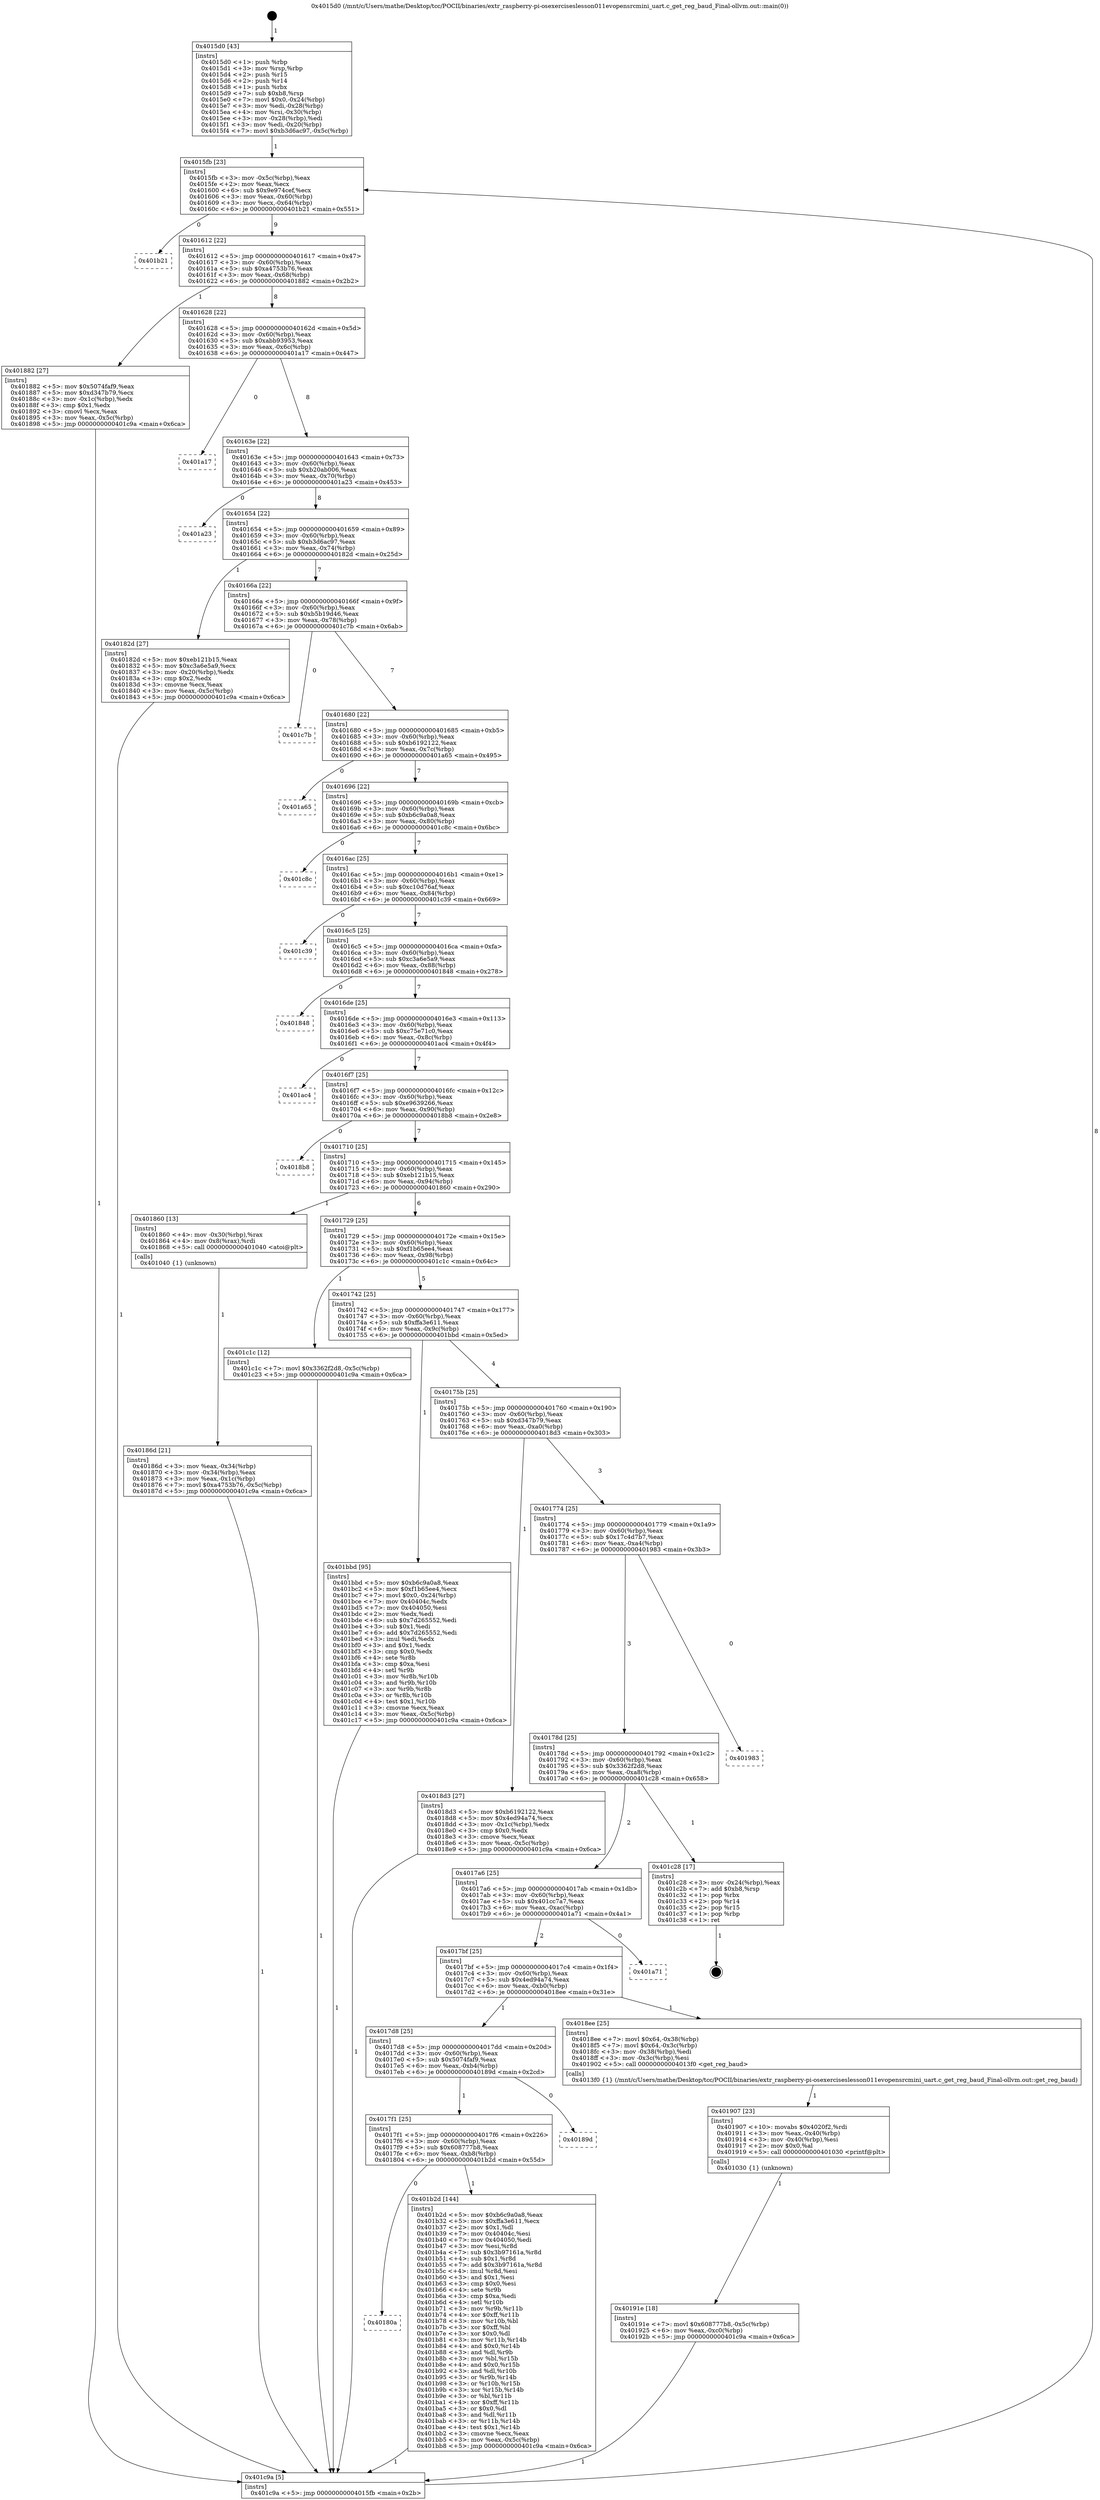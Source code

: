 digraph "0x4015d0" {
  label = "0x4015d0 (/mnt/c/Users/mathe/Desktop/tcc/POCII/binaries/extr_raspberry-pi-osexerciseslesson011evopensrcmini_uart.c_get_reg_baud_Final-ollvm.out::main(0))"
  labelloc = "t"
  node[shape=record]

  Entry [label="",width=0.3,height=0.3,shape=circle,fillcolor=black,style=filled]
  "0x4015fb" [label="{
     0x4015fb [23]\l
     | [instrs]\l
     &nbsp;&nbsp;0x4015fb \<+3\>: mov -0x5c(%rbp),%eax\l
     &nbsp;&nbsp;0x4015fe \<+2\>: mov %eax,%ecx\l
     &nbsp;&nbsp;0x401600 \<+6\>: sub $0x9e974cef,%ecx\l
     &nbsp;&nbsp;0x401606 \<+3\>: mov %eax,-0x60(%rbp)\l
     &nbsp;&nbsp;0x401609 \<+3\>: mov %ecx,-0x64(%rbp)\l
     &nbsp;&nbsp;0x40160c \<+6\>: je 0000000000401b21 \<main+0x551\>\l
  }"]
  "0x401b21" [label="{
     0x401b21\l
  }", style=dashed]
  "0x401612" [label="{
     0x401612 [22]\l
     | [instrs]\l
     &nbsp;&nbsp;0x401612 \<+5\>: jmp 0000000000401617 \<main+0x47\>\l
     &nbsp;&nbsp;0x401617 \<+3\>: mov -0x60(%rbp),%eax\l
     &nbsp;&nbsp;0x40161a \<+5\>: sub $0xa4753b76,%eax\l
     &nbsp;&nbsp;0x40161f \<+3\>: mov %eax,-0x68(%rbp)\l
     &nbsp;&nbsp;0x401622 \<+6\>: je 0000000000401882 \<main+0x2b2\>\l
  }"]
  Exit [label="",width=0.3,height=0.3,shape=circle,fillcolor=black,style=filled,peripheries=2]
  "0x401882" [label="{
     0x401882 [27]\l
     | [instrs]\l
     &nbsp;&nbsp;0x401882 \<+5\>: mov $0x5074faf9,%eax\l
     &nbsp;&nbsp;0x401887 \<+5\>: mov $0xd347b79,%ecx\l
     &nbsp;&nbsp;0x40188c \<+3\>: mov -0x1c(%rbp),%edx\l
     &nbsp;&nbsp;0x40188f \<+3\>: cmp $0x1,%edx\l
     &nbsp;&nbsp;0x401892 \<+3\>: cmovl %ecx,%eax\l
     &nbsp;&nbsp;0x401895 \<+3\>: mov %eax,-0x5c(%rbp)\l
     &nbsp;&nbsp;0x401898 \<+5\>: jmp 0000000000401c9a \<main+0x6ca\>\l
  }"]
  "0x401628" [label="{
     0x401628 [22]\l
     | [instrs]\l
     &nbsp;&nbsp;0x401628 \<+5\>: jmp 000000000040162d \<main+0x5d\>\l
     &nbsp;&nbsp;0x40162d \<+3\>: mov -0x60(%rbp),%eax\l
     &nbsp;&nbsp;0x401630 \<+5\>: sub $0xabb93953,%eax\l
     &nbsp;&nbsp;0x401635 \<+3\>: mov %eax,-0x6c(%rbp)\l
     &nbsp;&nbsp;0x401638 \<+6\>: je 0000000000401a17 \<main+0x447\>\l
  }"]
  "0x40180a" [label="{
     0x40180a\l
  }", style=dashed]
  "0x401a17" [label="{
     0x401a17\l
  }", style=dashed]
  "0x40163e" [label="{
     0x40163e [22]\l
     | [instrs]\l
     &nbsp;&nbsp;0x40163e \<+5\>: jmp 0000000000401643 \<main+0x73\>\l
     &nbsp;&nbsp;0x401643 \<+3\>: mov -0x60(%rbp),%eax\l
     &nbsp;&nbsp;0x401646 \<+5\>: sub $0xb20ab006,%eax\l
     &nbsp;&nbsp;0x40164b \<+3\>: mov %eax,-0x70(%rbp)\l
     &nbsp;&nbsp;0x40164e \<+6\>: je 0000000000401a23 \<main+0x453\>\l
  }"]
  "0x401b2d" [label="{
     0x401b2d [144]\l
     | [instrs]\l
     &nbsp;&nbsp;0x401b2d \<+5\>: mov $0xb6c9a0a8,%eax\l
     &nbsp;&nbsp;0x401b32 \<+5\>: mov $0xffa3e611,%ecx\l
     &nbsp;&nbsp;0x401b37 \<+2\>: mov $0x1,%dl\l
     &nbsp;&nbsp;0x401b39 \<+7\>: mov 0x40404c,%esi\l
     &nbsp;&nbsp;0x401b40 \<+7\>: mov 0x404050,%edi\l
     &nbsp;&nbsp;0x401b47 \<+3\>: mov %esi,%r8d\l
     &nbsp;&nbsp;0x401b4a \<+7\>: sub $0x3b97161a,%r8d\l
     &nbsp;&nbsp;0x401b51 \<+4\>: sub $0x1,%r8d\l
     &nbsp;&nbsp;0x401b55 \<+7\>: add $0x3b97161a,%r8d\l
     &nbsp;&nbsp;0x401b5c \<+4\>: imul %r8d,%esi\l
     &nbsp;&nbsp;0x401b60 \<+3\>: and $0x1,%esi\l
     &nbsp;&nbsp;0x401b63 \<+3\>: cmp $0x0,%esi\l
     &nbsp;&nbsp;0x401b66 \<+4\>: sete %r9b\l
     &nbsp;&nbsp;0x401b6a \<+3\>: cmp $0xa,%edi\l
     &nbsp;&nbsp;0x401b6d \<+4\>: setl %r10b\l
     &nbsp;&nbsp;0x401b71 \<+3\>: mov %r9b,%r11b\l
     &nbsp;&nbsp;0x401b74 \<+4\>: xor $0xff,%r11b\l
     &nbsp;&nbsp;0x401b78 \<+3\>: mov %r10b,%bl\l
     &nbsp;&nbsp;0x401b7b \<+3\>: xor $0xff,%bl\l
     &nbsp;&nbsp;0x401b7e \<+3\>: xor $0x0,%dl\l
     &nbsp;&nbsp;0x401b81 \<+3\>: mov %r11b,%r14b\l
     &nbsp;&nbsp;0x401b84 \<+4\>: and $0x0,%r14b\l
     &nbsp;&nbsp;0x401b88 \<+3\>: and %dl,%r9b\l
     &nbsp;&nbsp;0x401b8b \<+3\>: mov %bl,%r15b\l
     &nbsp;&nbsp;0x401b8e \<+4\>: and $0x0,%r15b\l
     &nbsp;&nbsp;0x401b92 \<+3\>: and %dl,%r10b\l
     &nbsp;&nbsp;0x401b95 \<+3\>: or %r9b,%r14b\l
     &nbsp;&nbsp;0x401b98 \<+3\>: or %r10b,%r15b\l
     &nbsp;&nbsp;0x401b9b \<+3\>: xor %r15b,%r14b\l
     &nbsp;&nbsp;0x401b9e \<+3\>: or %bl,%r11b\l
     &nbsp;&nbsp;0x401ba1 \<+4\>: xor $0xff,%r11b\l
     &nbsp;&nbsp;0x401ba5 \<+3\>: or $0x0,%dl\l
     &nbsp;&nbsp;0x401ba8 \<+3\>: and %dl,%r11b\l
     &nbsp;&nbsp;0x401bab \<+3\>: or %r11b,%r14b\l
     &nbsp;&nbsp;0x401bae \<+4\>: test $0x1,%r14b\l
     &nbsp;&nbsp;0x401bb2 \<+3\>: cmovne %ecx,%eax\l
     &nbsp;&nbsp;0x401bb5 \<+3\>: mov %eax,-0x5c(%rbp)\l
     &nbsp;&nbsp;0x401bb8 \<+5\>: jmp 0000000000401c9a \<main+0x6ca\>\l
  }"]
  "0x401a23" [label="{
     0x401a23\l
  }", style=dashed]
  "0x401654" [label="{
     0x401654 [22]\l
     | [instrs]\l
     &nbsp;&nbsp;0x401654 \<+5\>: jmp 0000000000401659 \<main+0x89\>\l
     &nbsp;&nbsp;0x401659 \<+3\>: mov -0x60(%rbp),%eax\l
     &nbsp;&nbsp;0x40165c \<+5\>: sub $0xb3d6ac97,%eax\l
     &nbsp;&nbsp;0x401661 \<+3\>: mov %eax,-0x74(%rbp)\l
     &nbsp;&nbsp;0x401664 \<+6\>: je 000000000040182d \<main+0x25d\>\l
  }"]
  "0x4017f1" [label="{
     0x4017f1 [25]\l
     | [instrs]\l
     &nbsp;&nbsp;0x4017f1 \<+5\>: jmp 00000000004017f6 \<main+0x226\>\l
     &nbsp;&nbsp;0x4017f6 \<+3\>: mov -0x60(%rbp),%eax\l
     &nbsp;&nbsp;0x4017f9 \<+5\>: sub $0x608777b8,%eax\l
     &nbsp;&nbsp;0x4017fe \<+6\>: mov %eax,-0xb8(%rbp)\l
     &nbsp;&nbsp;0x401804 \<+6\>: je 0000000000401b2d \<main+0x55d\>\l
  }"]
  "0x40182d" [label="{
     0x40182d [27]\l
     | [instrs]\l
     &nbsp;&nbsp;0x40182d \<+5\>: mov $0xeb121b15,%eax\l
     &nbsp;&nbsp;0x401832 \<+5\>: mov $0xc3a6e5a9,%ecx\l
     &nbsp;&nbsp;0x401837 \<+3\>: mov -0x20(%rbp),%edx\l
     &nbsp;&nbsp;0x40183a \<+3\>: cmp $0x2,%edx\l
     &nbsp;&nbsp;0x40183d \<+3\>: cmovne %ecx,%eax\l
     &nbsp;&nbsp;0x401840 \<+3\>: mov %eax,-0x5c(%rbp)\l
     &nbsp;&nbsp;0x401843 \<+5\>: jmp 0000000000401c9a \<main+0x6ca\>\l
  }"]
  "0x40166a" [label="{
     0x40166a [22]\l
     | [instrs]\l
     &nbsp;&nbsp;0x40166a \<+5\>: jmp 000000000040166f \<main+0x9f\>\l
     &nbsp;&nbsp;0x40166f \<+3\>: mov -0x60(%rbp),%eax\l
     &nbsp;&nbsp;0x401672 \<+5\>: sub $0xb5b19d46,%eax\l
     &nbsp;&nbsp;0x401677 \<+3\>: mov %eax,-0x78(%rbp)\l
     &nbsp;&nbsp;0x40167a \<+6\>: je 0000000000401c7b \<main+0x6ab\>\l
  }"]
  "0x401c9a" [label="{
     0x401c9a [5]\l
     | [instrs]\l
     &nbsp;&nbsp;0x401c9a \<+5\>: jmp 00000000004015fb \<main+0x2b\>\l
  }"]
  "0x4015d0" [label="{
     0x4015d0 [43]\l
     | [instrs]\l
     &nbsp;&nbsp;0x4015d0 \<+1\>: push %rbp\l
     &nbsp;&nbsp;0x4015d1 \<+3\>: mov %rsp,%rbp\l
     &nbsp;&nbsp;0x4015d4 \<+2\>: push %r15\l
     &nbsp;&nbsp;0x4015d6 \<+2\>: push %r14\l
     &nbsp;&nbsp;0x4015d8 \<+1\>: push %rbx\l
     &nbsp;&nbsp;0x4015d9 \<+7\>: sub $0xb8,%rsp\l
     &nbsp;&nbsp;0x4015e0 \<+7\>: movl $0x0,-0x24(%rbp)\l
     &nbsp;&nbsp;0x4015e7 \<+3\>: mov %edi,-0x28(%rbp)\l
     &nbsp;&nbsp;0x4015ea \<+4\>: mov %rsi,-0x30(%rbp)\l
     &nbsp;&nbsp;0x4015ee \<+3\>: mov -0x28(%rbp),%edi\l
     &nbsp;&nbsp;0x4015f1 \<+3\>: mov %edi,-0x20(%rbp)\l
     &nbsp;&nbsp;0x4015f4 \<+7\>: movl $0xb3d6ac97,-0x5c(%rbp)\l
  }"]
  "0x40189d" [label="{
     0x40189d\l
  }", style=dashed]
  "0x401c7b" [label="{
     0x401c7b\l
  }", style=dashed]
  "0x401680" [label="{
     0x401680 [22]\l
     | [instrs]\l
     &nbsp;&nbsp;0x401680 \<+5\>: jmp 0000000000401685 \<main+0xb5\>\l
     &nbsp;&nbsp;0x401685 \<+3\>: mov -0x60(%rbp),%eax\l
     &nbsp;&nbsp;0x401688 \<+5\>: sub $0xb6192122,%eax\l
     &nbsp;&nbsp;0x40168d \<+3\>: mov %eax,-0x7c(%rbp)\l
     &nbsp;&nbsp;0x401690 \<+6\>: je 0000000000401a65 \<main+0x495\>\l
  }"]
  "0x40191e" [label="{
     0x40191e [18]\l
     | [instrs]\l
     &nbsp;&nbsp;0x40191e \<+7\>: movl $0x608777b8,-0x5c(%rbp)\l
     &nbsp;&nbsp;0x401925 \<+6\>: mov %eax,-0xc0(%rbp)\l
     &nbsp;&nbsp;0x40192b \<+5\>: jmp 0000000000401c9a \<main+0x6ca\>\l
  }"]
  "0x401a65" [label="{
     0x401a65\l
  }", style=dashed]
  "0x401696" [label="{
     0x401696 [22]\l
     | [instrs]\l
     &nbsp;&nbsp;0x401696 \<+5\>: jmp 000000000040169b \<main+0xcb\>\l
     &nbsp;&nbsp;0x40169b \<+3\>: mov -0x60(%rbp),%eax\l
     &nbsp;&nbsp;0x40169e \<+5\>: sub $0xb6c9a0a8,%eax\l
     &nbsp;&nbsp;0x4016a3 \<+3\>: mov %eax,-0x80(%rbp)\l
     &nbsp;&nbsp;0x4016a6 \<+6\>: je 0000000000401c8c \<main+0x6bc\>\l
  }"]
  "0x401907" [label="{
     0x401907 [23]\l
     | [instrs]\l
     &nbsp;&nbsp;0x401907 \<+10\>: movabs $0x4020f2,%rdi\l
     &nbsp;&nbsp;0x401911 \<+3\>: mov %eax,-0x40(%rbp)\l
     &nbsp;&nbsp;0x401914 \<+3\>: mov -0x40(%rbp),%esi\l
     &nbsp;&nbsp;0x401917 \<+2\>: mov $0x0,%al\l
     &nbsp;&nbsp;0x401919 \<+5\>: call 0000000000401030 \<printf@plt\>\l
     | [calls]\l
     &nbsp;&nbsp;0x401030 \{1\} (unknown)\l
  }"]
  "0x401c8c" [label="{
     0x401c8c\l
  }", style=dashed]
  "0x4016ac" [label="{
     0x4016ac [25]\l
     | [instrs]\l
     &nbsp;&nbsp;0x4016ac \<+5\>: jmp 00000000004016b1 \<main+0xe1\>\l
     &nbsp;&nbsp;0x4016b1 \<+3\>: mov -0x60(%rbp),%eax\l
     &nbsp;&nbsp;0x4016b4 \<+5\>: sub $0xc10d76af,%eax\l
     &nbsp;&nbsp;0x4016b9 \<+6\>: mov %eax,-0x84(%rbp)\l
     &nbsp;&nbsp;0x4016bf \<+6\>: je 0000000000401c39 \<main+0x669\>\l
  }"]
  "0x4017d8" [label="{
     0x4017d8 [25]\l
     | [instrs]\l
     &nbsp;&nbsp;0x4017d8 \<+5\>: jmp 00000000004017dd \<main+0x20d\>\l
     &nbsp;&nbsp;0x4017dd \<+3\>: mov -0x60(%rbp),%eax\l
     &nbsp;&nbsp;0x4017e0 \<+5\>: sub $0x5074faf9,%eax\l
     &nbsp;&nbsp;0x4017e5 \<+6\>: mov %eax,-0xb4(%rbp)\l
     &nbsp;&nbsp;0x4017eb \<+6\>: je 000000000040189d \<main+0x2cd\>\l
  }"]
  "0x401c39" [label="{
     0x401c39\l
  }", style=dashed]
  "0x4016c5" [label="{
     0x4016c5 [25]\l
     | [instrs]\l
     &nbsp;&nbsp;0x4016c5 \<+5\>: jmp 00000000004016ca \<main+0xfa\>\l
     &nbsp;&nbsp;0x4016ca \<+3\>: mov -0x60(%rbp),%eax\l
     &nbsp;&nbsp;0x4016cd \<+5\>: sub $0xc3a6e5a9,%eax\l
     &nbsp;&nbsp;0x4016d2 \<+6\>: mov %eax,-0x88(%rbp)\l
     &nbsp;&nbsp;0x4016d8 \<+6\>: je 0000000000401848 \<main+0x278\>\l
  }"]
  "0x4018ee" [label="{
     0x4018ee [25]\l
     | [instrs]\l
     &nbsp;&nbsp;0x4018ee \<+7\>: movl $0x64,-0x38(%rbp)\l
     &nbsp;&nbsp;0x4018f5 \<+7\>: movl $0x64,-0x3c(%rbp)\l
     &nbsp;&nbsp;0x4018fc \<+3\>: mov -0x38(%rbp),%edi\l
     &nbsp;&nbsp;0x4018ff \<+3\>: mov -0x3c(%rbp),%esi\l
     &nbsp;&nbsp;0x401902 \<+5\>: call 00000000004013f0 \<get_reg_baud\>\l
     | [calls]\l
     &nbsp;&nbsp;0x4013f0 \{1\} (/mnt/c/Users/mathe/Desktop/tcc/POCII/binaries/extr_raspberry-pi-osexerciseslesson011evopensrcmini_uart.c_get_reg_baud_Final-ollvm.out::get_reg_baud)\l
  }"]
  "0x401848" [label="{
     0x401848\l
  }", style=dashed]
  "0x4016de" [label="{
     0x4016de [25]\l
     | [instrs]\l
     &nbsp;&nbsp;0x4016de \<+5\>: jmp 00000000004016e3 \<main+0x113\>\l
     &nbsp;&nbsp;0x4016e3 \<+3\>: mov -0x60(%rbp),%eax\l
     &nbsp;&nbsp;0x4016e6 \<+5\>: sub $0xc75e71c0,%eax\l
     &nbsp;&nbsp;0x4016eb \<+6\>: mov %eax,-0x8c(%rbp)\l
     &nbsp;&nbsp;0x4016f1 \<+6\>: je 0000000000401ac4 \<main+0x4f4\>\l
  }"]
  "0x4017bf" [label="{
     0x4017bf [25]\l
     | [instrs]\l
     &nbsp;&nbsp;0x4017bf \<+5\>: jmp 00000000004017c4 \<main+0x1f4\>\l
     &nbsp;&nbsp;0x4017c4 \<+3\>: mov -0x60(%rbp),%eax\l
     &nbsp;&nbsp;0x4017c7 \<+5\>: sub $0x4ed94a74,%eax\l
     &nbsp;&nbsp;0x4017cc \<+6\>: mov %eax,-0xb0(%rbp)\l
     &nbsp;&nbsp;0x4017d2 \<+6\>: je 00000000004018ee \<main+0x31e\>\l
  }"]
  "0x401ac4" [label="{
     0x401ac4\l
  }", style=dashed]
  "0x4016f7" [label="{
     0x4016f7 [25]\l
     | [instrs]\l
     &nbsp;&nbsp;0x4016f7 \<+5\>: jmp 00000000004016fc \<main+0x12c\>\l
     &nbsp;&nbsp;0x4016fc \<+3\>: mov -0x60(%rbp),%eax\l
     &nbsp;&nbsp;0x4016ff \<+5\>: sub $0xe9639266,%eax\l
     &nbsp;&nbsp;0x401704 \<+6\>: mov %eax,-0x90(%rbp)\l
     &nbsp;&nbsp;0x40170a \<+6\>: je 00000000004018b8 \<main+0x2e8\>\l
  }"]
  "0x401a71" [label="{
     0x401a71\l
  }", style=dashed]
  "0x4018b8" [label="{
     0x4018b8\l
  }", style=dashed]
  "0x401710" [label="{
     0x401710 [25]\l
     | [instrs]\l
     &nbsp;&nbsp;0x401710 \<+5\>: jmp 0000000000401715 \<main+0x145\>\l
     &nbsp;&nbsp;0x401715 \<+3\>: mov -0x60(%rbp),%eax\l
     &nbsp;&nbsp;0x401718 \<+5\>: sub $0xeb121b15,%eax\l
     &nbsp;&nbsp;0x40171d \<+6\>: mov %eax,-0x94(%rbp)\l
     &nbsp;&nbsp;0x401723 \<+6\>: je 0000000000401860 \<main+0x290\>\l
  }"]
  "0x4017a6" [label="{
     0x4017a6 [25]\l
     | [instrs]\l
     &nbsp;&nbsp;0x4017a6 \<+5\>: jmp 00000000004017ab \<main+0x1db\>\l
     &nbsp;&nbsp;0x4017ab \<+3\>: mov -0x60(%rbp),%eax\l
     &nbsp;&nbsp;0x4017ae \<+5\>: sub $0x401cc7a7,%eax\l
     &nbsp;&nbsp;0x4017b3 \<+6\>: mov %eax,-0xac(%rbp)\l
     &nbsp;&nbsp;0x4017b9 \<+6\>: je 0000000000401a71 \<main+0x4a1\>\l
  }"]
  "0x401860" [label="{
     0x401860 [13]\l
     | [instrs]\l
     &nbsp;&nbsp;0x401860 \<+4\>: mov -0x30(%rbp),%rax\l
     &nbsp;&nbsp;0x401864 \<+4\>: mov 0x8(%rax),%rdi\l
     &nbsp;&nbsp;0x401868 \<+5\>: call 0000000000401040 \<atoi@plt\>\l
     | [calls]\l
     &nbsp;&nbsp;0x401040 \{1\} (unknown)\l
  }"]
  "0x401729" [label="{
     0x401729 [25]\l
     | [instrs]\l
     &nbsp;&nbsp;0x401729 \<+5\>: jmp 000000000040172e \<main+0x15e\>\l
     &nbsp;&nbsp;0x40172e \<+3\>: mov -0x60(%rbp),%eax\l
     &nbsp;&nbsp;0x401731 \<+5\>: sub $0xf1b65ee4,%eax\l
     &nbsp;&nbsp;0x401736 \<+6\>: mov %eax,-0x98(%rbp)\l
     &nbsp;&nbsp;0x40173c \<+6\>: je 0000000000401c1c \<main+0x64c\>\l
  }"]
  "0x40186d" [label="{
     0x40186d [21]\l
     | [instrs]\l
     &nbsp;&nbsp;0x40186d \<+3\>: mov %eax,-0x34(%rbp)\l
     &nbsp;&nbsp;0x401870 \<+3\>: mov -0x34(%rbp),%eax\l
     &nbsp;&nbsp;0x401873 \<+3\>: mov %eax,-0x1c(%rbp)\l
     &nbsp;&nbsp;0x401876 \<+7\>: movl $0xa4753b76,-0x5c(%rbp)\l
     &nbsp;&nbsp;0x40187d \<+5\>: jmp 0000000000401c9a \<main+0x6ca\>\l
  }"]
  "0x401c28" [label="{
     0x401c28 [17]\l
     | [instrs]\l
     &nbsp;&nbsp;0x401c28 \<+3\>: mov -0x24(%rbp),%eax\l
     &nbsp;&nbsp;0x401c2b \<+7\>: add $0xb8,%rsp\l
     &nbsp;&nbsp;0x401c32 \<+1\>: pop %rbx\l
     &nbsp;&nbsp;0x401c33 \<+2\>: pop %r14\l
     &nbsp;&nbsp;0x401c35 \<+2\>: pop %r15\l
     &nbsp;&nbsp;0x401c37 \<+1\>: pop %rbp\l
     &nbsp;&nbsp;0x401c38 \<+1\>: ret\l
  }"]
  "0x401c1c" [label="{
     0x401c1c [12]\l
     | [instrs]\l
     &nbsp;&nbsp;0x401c1c \<+7\>: movl $0x3362f2d8,-0x5c(%rbp)\l
     &nbsp;&nbsp;0x401c23 \<+5\>: jmp 0000000000401c9a \<main+0x6ca\>\l
  }"]
  "0x401742" [label="{
     0x401742 [25]\l
     | [instrs]\l
     &nbsp;&nbsp;0x401742 \<+5\>: jmp 0000000000401747 \<main+0x177\>\l
     &nbsp;&nbsp;0x401747 \<+3\>: mov -0x60(%rbp),%eax\l
     &nbsp;&nbsp;0x40174a \<+5\>: sub $0xffa3e611,%eax\l
     &nbsp;&nbsp;0x40174f \<+6\>: mov %eax,-0x9c(%rbp)\l
     &nbsp;&nbsp;0x401755 \<+6\>: je 0000000000401bbd \<main+0x5ed\>\l
  }"]
  "0x40178d" [label="{
     0x40178d [25]\l
     | [instrs]\l
     &nbsp;&nbsp;0x40178d \<+5\>: jmp 0000000000401792 \<main+0x1c2\>\l
     &nbsp;&nbsp;0x401792 \<+3\>: mov -0x60(%rbp),%eax\l
     &nbsp;&nbsp;0x401795 \<+5\>: sub $0x3362f2d8,%eax\l
     &nbsp;&nbsp;0x40179a \<+6\>: mov %eax,-0xa8(%rbp)\l
     &nbsp;&nbsp;0x4017a0 \<+6\>: je 0000000000401c28 \<main+0x658\>\l
  }"]
  "0x401bbd" [label="{
     0x401bbd [95]\l
     | [instrs]\l
     &nbsp;&nbsp;0x401bbd \<+5\>: mov $0xb6c9a0a8,%eax\l
     &nbsp;&nbsp;0x401bc2 \<+5\>: mov $0xf1b65ee4,%ecx\l
     &nbsp;&nbsp;0x401bc7 \<+7\>: movl $0x0,-0x24(%rbp)\l
     &nbsp;&nbsp;0x401bce \<+7\>: mov 0x40404c,%edx\l
     &nbsp;&nbsp;0x401bd5 \<+7\>: mov 0x404050,%esi\l
     &nbsp;&nbsp;0x401bdc \<+2\>: mov %edx,%edi\l
     &nbsp;&nbsp;0x401bde \<+6\>: sub $0x7d265552,%edi\l
     &nbsp;&nbsp;0x401be4 \<+3\>: sub $0x1,%edi\l
     &nbsp;&nbsp;0x401be7 \<+6\>: add $0x7d265552,%edi\l
     &nbsp;&nbsp;0x401bed \<+3\>: imul %edi,%edx\l
     &nbsp;&nbsp;0x401bf0 \<+3\>: and $0x1,%edx\l
     &nbsp;&nbsp;0x401bf3 \<+3\>: cmp $0x0,%edx\l
     &nbsp;&nbsp;0x401bf6 \<+4\>: sete %r8b\l
     &nbsp;&nbsp;0x401bfa \<+3\>: cmp $0xa,%esi\l
     &nbsp;&nbsp;0x401bfd \<+4\>: setl %r9b\l
     &nbsp;&nbsp;0x401c01 \<+3\>: mov %r8b,%r10b\l
     &nbsp;&nbsp;0x401c04 \<+3\>: and %r9b,%r10b\l
     &nbsp;&nbsp;0x401c07 \<+3\>: xor %r9b,%r8b\l
     &nbsp;&nbsp;0x401c0a \<+3\>: or %r8b,%r10b\l
     &nbsp;&nbsp;0x401c0d \<+4\>: test $0x1,%r10b\l
     &nbsp;&nbsp;0x401c11 \<+3\>: cmovne %ecx,%eax\l
     &nbsp;&nbsp;0x401c14 \<+3\>: mov %eax,-0x5c(%rbp)\l
     &nbsp;&nbsp;0x401c17 \<+5\>: jmp 0000000000401c9a \<main+0x6ca\>\l
  }"]
  "0x40175b" [label="{
     0x40175b [25]\l
     | [instrs]\l
     &nbsp;&nbsp;0x40175b \<+5\>: jmp 0000000000401760 \<main+0x190\>\l
     &nbsp;&nbsp;0x401760 \<+3\>: mov -0x60(%rbp),%eax\l
     &nbsp;&nbsp;0x401763 \<+5\>: sub $0xd347b79,%eax\l
     &nbsp;&nbsp;0x401768 \<+6\>: mov %eax,-0xa0(%rbp)\l
     &nbsp;&nbsp;0x40176e \<+6\>: je 00000000004018d3 \<main+0x303\>\l
  }"]
  "0x401983" [label="{
     0x401983\l
  }", style=dashed]
  "0x4018d3" [label="{
     0x4018d3 [27]\l
     | [instrs]\l
     &nbsp;&nbsp;0x4018d3 \<+5\>: mov $0xb6192122,%eax\l
     &nbsp;&nbsp;0x4018d8 \<+5\>: mov $0x4ed94a74,%ecx\l
     &nbsp;&nbsp;0x4018dd \<+3\>: mov -0x1c(%rbp),%edx\l
     &nbsp;&nbsp;0x4018e0 \<+3\>: cmp $0x0,%edx\l
     &nbsp;&nbsp;0x4018e3 \<+3\>: cmove %ecx,%eax\l
     &nbsp;&nbsp;0x4018e6 \<+3\>: mov %eax,-0x5c(%rbp)\l
     &nbsp;&nbsp;0x4018e9 \<+5\>: jmp 0000000000401c9a \<main+0x6ca\>\l
  }"]
  "0x401774" [label="{
     0x401774 [25]\l
     | [instrs]\l
     &nbsp;&nbsp;0x401774 \<+5\>: jmp 0000000000401779 \<main+0x1a9\>\l
     &nbsp;&nbsp;0x401779 \<+3\>: mov -0x60(%rbp),%eax\l
     &nbsp;&nbsp;0x40177c \<+5\>: sub $0x17c4d7b7,%eax\l
     &nbsp;&nbsp;0x401781 \<+6\>: mov %eax,-0xa4(%rbp)\l
     &nbsp;&nbsp;0x401787 \<+6\>: je 0000000000401983 \<main+0x3b3\>\l
  }"]
  Entry -> "0x4015d0" [label=" 1"]
  "0x4015fb" -> "0x401b21" [label=" 0"]
  "0x4015fb" -> "0x401612" [label=" 9"]
  "0x401c28" -> Exit [label=" 1"]
  "0x401612" -> "0x401882" [label=" 1"]
  "0x401612" -> "0x401628" [label=" 8"]
  "0x401c1c" -> "0x401c9a" [label=" 1"]
  "0x401628" -> "0x401a17" [label=" 0"]
  "0x401628" -> "0x40163e" [label=" 8"]
  "0x401bbd" -> "0x401c9a" [label=" 1"]
  "0x40163e" -> "0x401a23" [label=" 0"]
  "0x40163e" -> "0x401654" [label=" 8"]
  "0x401b2d" -> "0x401c9a" [label=" 1"]
  "0x401654" -> "0x40182d" [label=" 1"]
  "0x401654" -> "0x40166a" [label=" 7"]
  "0x40182d" -> "0x401c9a" [label=" 1"]
  "0x4015d0" -> "0x4015fb" [label=" 1"]
  "0x401c9a" -> "0x4015fb" [label=" 8"]
  "0x4017f1" -> "0x401b2d" [label=" 1"]
  "0x40166a" -> "0x401c7b" [label=" 0"]
  "0x40166a" -> "0x401680" [label=" 7"]
  "0x4017f1" -> "0x40180a" [label=" 0"]
  "0x401680" -> "0x401a65" [label=" 0"]
  "0x401680" -> "0x401696" [label=" 7"]
  "0x4017d8" -> "0x40189d" [label=" 0"]
  "0x401696" -> "0x401c8c" [label=" 0"]
  "0x401696" -> "0x4016ac" [label=" 7"]
  "0x4017d8" -> "0x4017f1" [label=" 1"]
  "0x4016ac" -> "0x401c39" [label=" 0"]
  "0x4016ac" -> "0x4016c5" [label=" 7"]
  "0x40191e" -> "0x401c9a" [label=" 1"]
  "0x4016c5" -> "0x401848" [label=" 0"]
  "0x4016c5" -> "0x4016de" [label=" 7"]
  "0x401907" -> "0x40191e" [label=" 1"]
  "0x4016de" -> "0x401ac4" [label=" 0"]
  "0x4016de" -> "0x4016f7" [label=" 7"]
  "0x4017bf" -> "0x4017d8" [label=" 1"]
  "0x4016f7" -> "0x4018b8" [label=" 0"]
  "0x4016f7" -> "0x401710" [label=" 7"]
  "0x4017bf" -> "0x4018ee" [label=" 1"]
  "0x401710" -> "0x401860" [label=" 1"]
  "0x401710" -> "0x401729" [label=" 6"]
  "0x401860" -> "0x40186d" [label=" 1"]
  "0x40186d" -> "0x401c9a" [label=" 1"]
  "0x401882" -> "0x401c9a" [label=" 1"]
  "0x4017a6" -> "0x4017bf" [label=" 2"]
  "0x401729" -> "0x401c1c" [label=" 1"]
  "0x401729" -> "0x401742" [label=" 5"]
  "0x4017a6" -> "0x401a71" [label=" 0"]
  "0x401742" -> "0x401bbd" [label=" 1"]
  "0x401742" -> "0x40175b" [label=" 4"]
  "0x40178d" -> "0x4017a6" [label=" 2"]
  "0x40175b" -> "0x4018d3" [label=" 1"]
  "0x40175b" -> "0x401774" [label=" 3"]
  "0x4018d3" -> "0x401c9a" [label=" 1"]
  "0x40178d" -> "0x401c28" [label=" 1"]
  "0x401774" -> "0x401983" [label=" 0"]
  "0x401774" -> "0x40178d" [label=" 3"]
  "0x4018ee" -> "0x401907" [label=" 1"]
}
